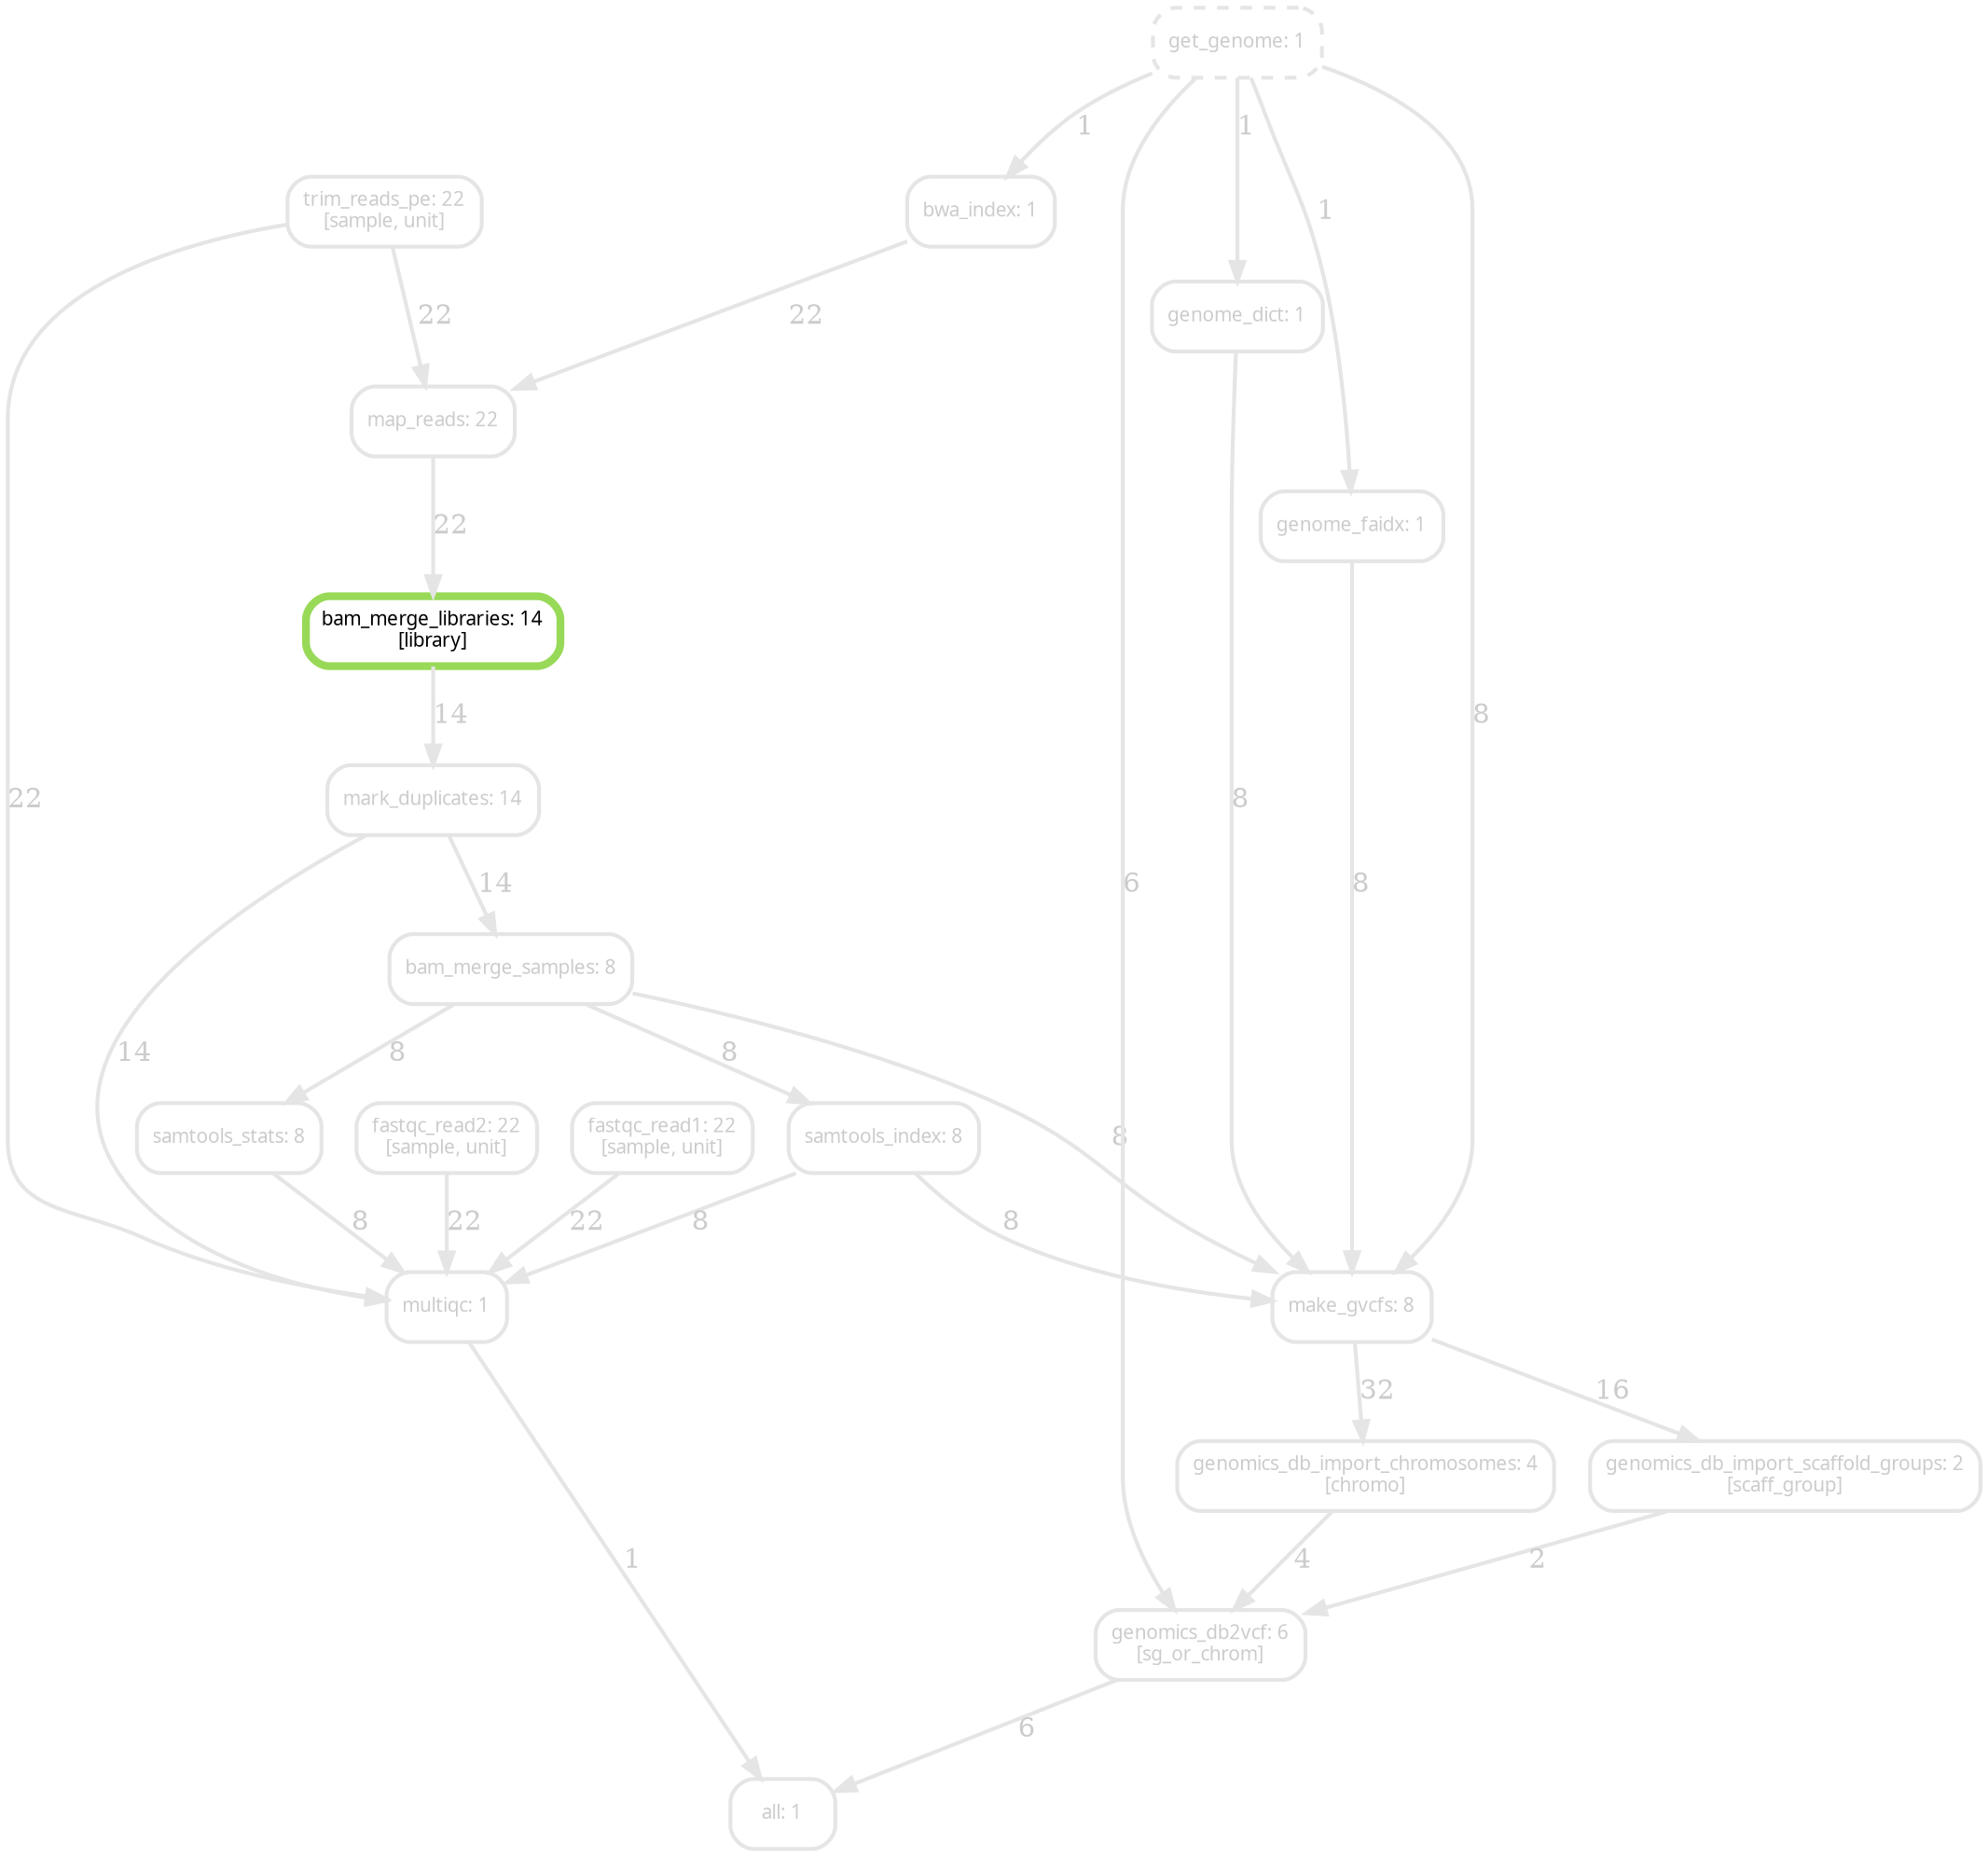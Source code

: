 digraph snakemake_dag {
    graph[bgcolor=white, margin=0];
    node[shape=box, style=rounded, fontname=sans,  color="gray90",  fontcolor="gray80",  fontsize=10, penwidth=2];
    edge[penwidth=2, color="gray90", fontcolor="gray80"];
    1[label = "bam_merge_libraries: 14\n[library]", style="rounded", color = "0.25 0.6 0.85", penwidth=4, fontcolor="black"];
    2[label = "bam_merge_samples: 8", style="rounded"];
    3[label = "bwa_index: 1", style="rounded"];
    4[label = "fastqc_read1: 22\n[sample, unit]", style="rounded"];
    5[label = "fastqc_read2: 22\n[sample, unit]", style="rounded"];
    6[label = "genome_dict: 1", style="rounded"];
    7[label = "genome_faidx: 1", style="rounded"];
    8[label = "genomics_db_import_chromosomes: 4\n[chromo]", style="rounded"];
    9[label = "genomics_db_import_scaffold_groups: 2\n[scaff_group]", style="rounded"];
    10[label = "genomics_db2vcf: 6\n[sg_or_chrom]", style="rounded"];
    11[label = "get_genome: 1", style="rounded,dashed"];
    12[label = "make_gvcfs: 8", style="rounded"];
    13[label = "map_reads: 22", style="rounded"];
    14[label = "mark_duplicates: 14", style="rounded"];
    15[label = "multiqc: 1", style="rounded"];
    16[label = "samtools_index: 8", style="rounded"];
    17[label = "samtools_stats: 8", style="rounded"];
    18[label = "trim_reads_pe: 22\n[sample, unit]", style="rounded"];
    19[label = "all: 1", style="rounded"];
    1 -> 14 [label = "14"];
    2 -> 12 [label = "8"];
    2 -> 16 [label = "8"];
    2 -> 17 [label = "8"];
    3 -> 13 [label = "22"];
    4 -> 15 [label = "22"];
    5 -> 15 [label = "22"];
    6 -> 12 [label = "8"];
    7 -> 12 [label = "8"];
    8 -> 10 [label = "4"];
    9 -> 10 [label = "2"];
    10 -> 19 [label = "6"];
    11 -> 3 [label = "1"];
    11 -> 6 [label = "1"];
    11 -> 7 [label = "1"];
    11 -> 10 [label = "6"];
    11 -> 12 [label = "8"];
    12 -> 8 [label = "32"];
    12 -> 9 [label = "16"];
    13 -> 1 [label = "22"];
    14 -> 2 [label = "14"];
    14 -> 15 [label = "14"];
    15 -> 19 [label = "1"];
    16 -> 12 [label = "8"];
    16 -> 15 [label = "8"];
    17 -> 15 [label = "8"];
    18 -> 13 [label = "22"];
    18 -> 15 [label = "22"];
}
